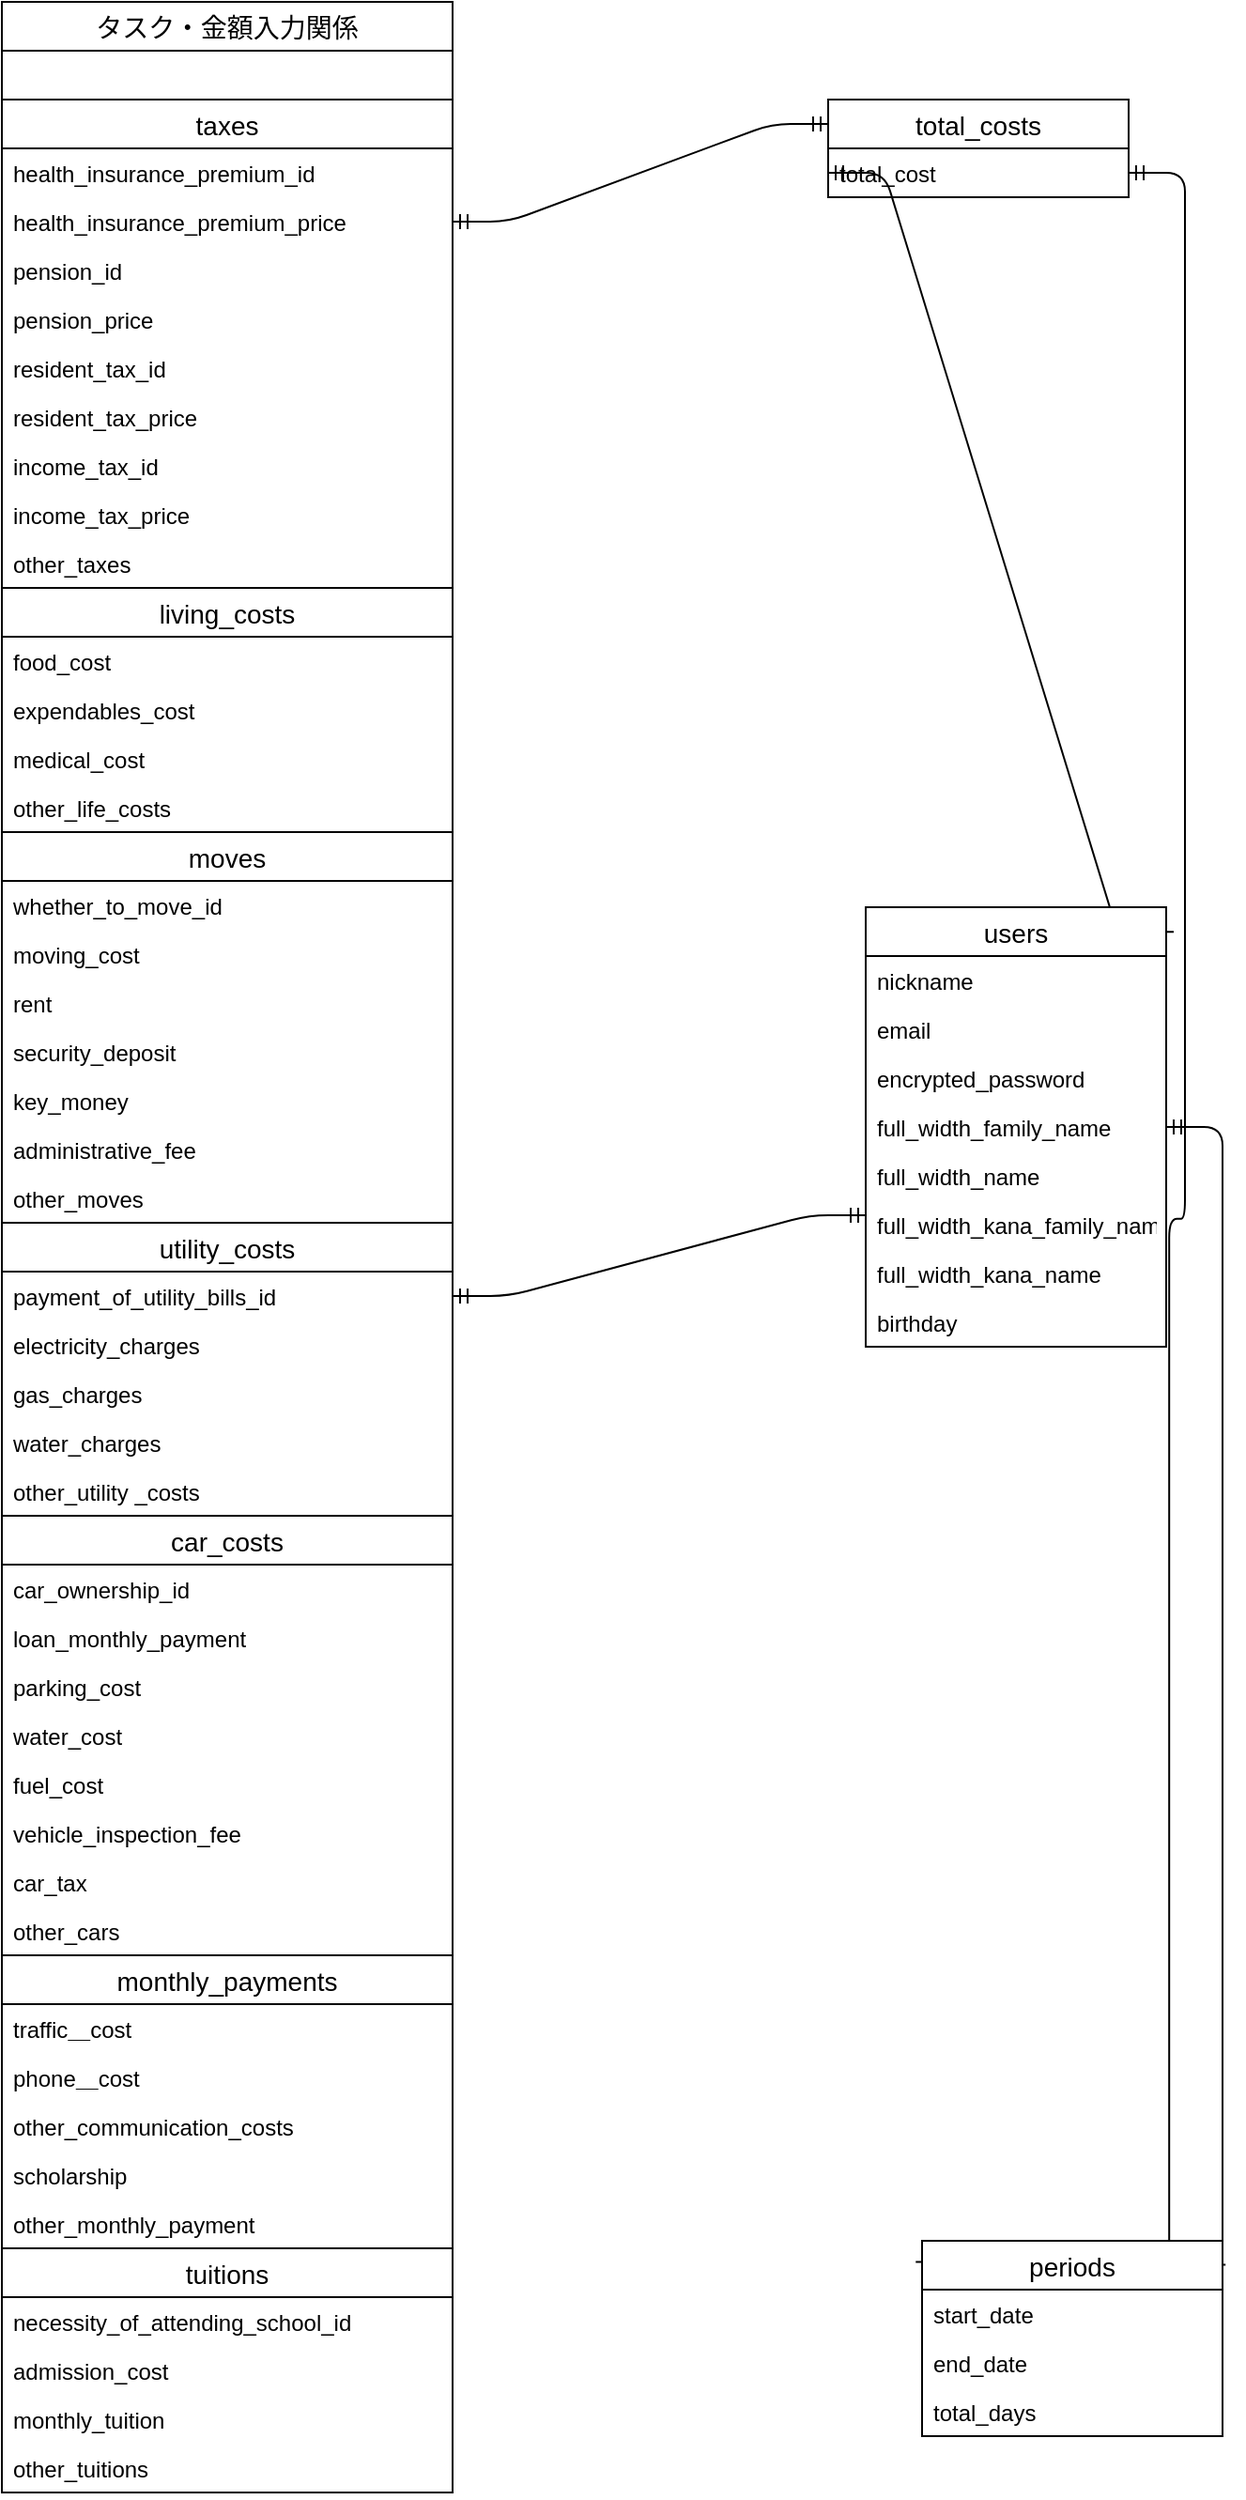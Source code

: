 <mxfile version="13.6.5">
    <diagram id="aBlQ13l_3Pw8ScNVGaJv" name="ページ1">
        <mxGraphModel dx="1186" dy="859" grid="1" gridSize="10" guides="1" tooltips="1" connect="1" arrows="1" fold="1" page="1" pageScale="1" pageWidth="827" pageHeight="1169" math="0" shadow="0">
            <root>
                <mxCell id="0"/>
                <mxCell id="1" parent="0"/>
                <mxCell id="2" value="" style="edgeStyle=entityRelationEdgeStyle;fontSize=12;html=1;endArrow=ERmandOne;startArrow=ERmandOne;entryX=0;entryY=0.308;entryDx=0;entryDy=0;entryPerimeter=0;" parent="1" source="6" target="59" edge="1">
                    <mxGeometry width="100" height="100" relative="1" as="geometry">
                        <mxPoint x="280" y="150" as="sourcePoint"/>
                        <mxPoint x="550" y="604" as="targetPoint"/>
                    </mxGeometry>
                </mxCell>
                <mxCell id="3" value="" style="edgeStyle=entityRelationEdgeStyle;fontSize=12;html=1;endArrow=ERmandOne;startArrow=ERmandOne;entryX=0;entryY=0.25;entryDx=0;entryDy=0;exitX=1;exitY=0.5;exitDx=0;exitDy=0;" parent="1" source="102" target="4" edge="1">
                    <mxGeometry width="100" height="100" relative="1" as="geometry">
                        <mxPoint x="282" y="106" as="sourcePoint"/>
                        <mxPoint x="554" y="100.008" as="targetPoint"/>
                    </mxGeometry>
                </mxCell>
                <mxCell id="6" value="taxes" style="swimlane;fontStyle=0;childLayout=stackLayout;horizontal=1;startSize=26;horizontalStack=0;resizeParent=1;resizeParentMax=0;resizeLast=0;collapsible=1;marginBottom=0;align=center;fontSize=14;" parent="1" vertex="1">
                    <mxGeometry x="40" y="80" width="240" height="1274" as="geometry">
                        <mxRectangle x="50" y="90" width="60" height="26" as="alternateBounds"/>
                    </mxGeometry>
                </mxCell>
                <mxCell id="7" value="health_insurance_premium_id" style="text;strokeColor=none;fillColor=none;spacingLeft=4;spacingRight=4;overflow=hidden;rotatable=0;points=[[0,0.5],[1,0.5]];portConstraint=eastwest;fontSize=12;" parent="6" vertex="1">
                    <mxGeometry y="26" width="240" height="26" as="geometry"/>
                </mxCell>
                <mxCell id="102" value="health_insurance_premium_price" style="text;strokeColor=none;fillColor=none;spacingLeft=4;spacingRight=4;overflow=hidden;rotatable=0;points=[[0,0.5],[1,0.5]];portConstraint=eastwest;fontSize=12;" parent="6" vertex="1">
                    <mxGeometry y="52" width="240" height="26" as="geometry"/>
                </mxCell>
                <mxCell id="8" value="pension_id" style="text;strokeColor=none;fillColor=none;spacingLeft=4;spacingRight=4;overflow=hidden;rotatable=0;points=[[0,0.5],[1,0.5]];portConstraint=eastwest;fontSize=12;" parent="6" vertex="1">
                    <mxGeometry y="78" width="240" height="26" as="geometry"/>
                </mxCell>
                <mxCell id="103" value="pension_price" style="text;strokeColor=none;fillColor=none;spacingLeft=4;spacingRight=4;overflow=hidden;rotatable=0;points=[[0,0.5],[1,0.5]];portConstraint=eastwest;fontSize=12;" parent="6" vertex="1">
                    <mxGeometry y="104" width="240" height="26" as="geometry"/>
                </mxCell>
                <mxCell id="9" value="resident_tax_id" style="text;strokeColor=none;fillColor=none;spacingLeft=4;spacingRight=4;overflow=hidden;rotatable=0;points=[[0,0.5],[1,0.5]];portConstraint=eastwest;fontSize=12;" parent="6" vertex="1">
                    <mxGeometry y="130" width="240" height="26" as="geometry"/>
                </mxCell>
                <mxCell id="104" value="resident_tax_price" style="text;strokeColor=none;fillColor=none;spacingLeft=4;spacingRight=4;overflow=hidden;rotatable=0;points=[[0,0.5],[1,0.5]];portConstraint=eastwest;fontSize=12;" parent="6" vertex="1">
                    <mxGeometry y="156" width="240" height="26" as="geometry"/>
                </mxCell>
                <mxCell id="10" value="income_tax_id " style="text;strokeColor=none;fillColor=none;spacingLeft=4;spacingRight=4;overflow=hidden;rotatable=0;points=[[0,0.5],[1,0.5]];portConstraint=eastwest;fontSize=12;" parent="6" vertex="1">
                    <mxGeometry y="182" width="240" height="26" as="geometry"/>
                </mxCell>
                <mxCell id="105" value="income_tax_price" style="text;strokeColor=none;fillColor=none;spacingLeft=4;spacingRight=4;overflow=hidden;rotatable=0;points=[[0,0.5],[1,0.5]];portConstraint=eastwest;fontSize=12;" parent="6" vertex="1">
                    <mxGeometry y="208" width="240" height="26" as="geometry"/>
                </mxCell>
                <mxCell id="11" value="other_taxes" style="text;strokeColor=none;fillColor=none;spacingLeft=4;spacingRight=4;overflow=hidden;rotatable=0;points=[[0,0.5],[1,0.5]];portConstraint=eastwest;fontSize=12;" parent="6" vertex="1">
                    <mxGeometry y="234" width="240" height="26" as="geometry"/>
                </mxCell>
                <mxCell id="106" value="living_costs" style="swimlane;fontStyle=0;childLayout=stackLayout;horizontal=1;startSize=26;horizontalStack=0;resizeParent=1;resizeParentMax=0;resizeLast=0;collapsible=1;marginBottom=0;align=center;fontSize=14;" parent="6" vertex="1">
                    <mxGeometry y="260" width="240" height="1014" as="geometry"/>
                </mxCell>
                <mxCell id="68" value="food_cost" style="text;strokeColor=none;fillColor=none;spacingLeft=4;spacingRight=4;overflow=hidden;rotatable=0;points=[[0,0.5],[1,0.5]];portConstraint=eastwest;fontSize=12;" parent="106" vertex="1">
                    <mxGeometry y="26" width="240" height="26" as="geometry"/>
                </mxCell>
                <mxCell id="69" value="expendables_cost" style="text;strokeColor=none;fillColor=none;spacingLeft=4;spacingRight=4;overflow=hidden;rotatable=0;points=[[0,0.5],[1,0.5]];portConstraint=eastwest;fontSize=12;" parent="106" vertex="1">
                    <mxGeometry y="52" width="240" height="26" as="geometry"/>
                </mxCell>
                <mxCell id="70" value="medical_cost" style="text;strokeColor=none;fillColor=none;spacingLeft=4;spacingRight=4;overflow=hidden;rotatable=0;points=[[0,0.5],[1,0.5]];portConstraint=eastwest;fontSize=12;" parent="106" vertex="1">
                    <mxGeometry y="78" width="240" height="26" as="geometry"/>
                </mxCell>
                <mxCell id="71" value="other_life_costs" style="text;strokeColor=none;fillColor=none;spacingLeft=4;spacingRight=4;overflow=hidden;rotatable=0;points=[[0,0.5],[1,0.5]];portConstraint=eastwest;fontSize=12;" parent="106" vertex="1">
                    <mxGeometry y="104" width="240" height="26" as="geometry"/>
                </mxCell>
                <mxCell id="116" value="moves" style="swimlane;fontStyle=0;childLayout=stackLayout;horizontal=1;startSize=26;horizontalStack=0;resizeParent=1;resizeParentMax=0;resizeLast=0;collapsible=1;marginBottom=0;align=center;fontSize=14;" parent="106" vertex="1">
                    <mxGeometry y="130" width="240" height="884" as="geometry"/>
                </mxCell>
                <mxCell id="72" value="whether_to_move_id" style="text;strokeColor=none;fillColor=none;spacingLeft=4;spacingRight=4;overflow=hidden;rotatable=0;points=[[0,0.5],[1,0.5]];portConstraint=eastwest;fontSize=12;" parent="116" vertex="1">
                    <mxGeometry y="26" width="240" height="26" as="geometry"/>
                </mxCell>
                <mxCell id="73" value="moving_cost " style="text;strokeColor=none;fillColor=none;spacingLeft=4;spacingRight=4;overflow=hidden;rotatable=0;points=[[0,0.5],[1,0.5]];portConstraint=eastwest;fontSize=12;" parent="116" vertex="1">
                    <mxGeometry y="52" width="240" height="26" as="geometry"/>
                </mxCell>
                <mxCell id="74" value="rent" style="text;strokeColor=none;fillColor=none;spacingLeft=4;spacingRight=4;overflow=hidden;rotatable=0;points=[[0,0.5],[1,0.5]];portConstraint=eastwest;fontSize=12;" parent="116" vertex="1">
                    <mxGeometry y="78" width="240" height="26" as="geometry"/>
                </mxCell>
                <mxCell id="75" value="security_deposit" style="text;strokeColor=none;fillColor=none;spacingLeft=4;spacingRight=4;overflow=hidden;rotatable=0;points=[[0,0.5],[1,0.5]];portConstraint=eastwest;fontSize=12;" parent="116" vertex="1">
                    <mxGeometry y="104" width="240" height="26" as="geometry"/>
                </mxCell>
                <mxCell id="76" value="key_money" style="text;strokeColor=none;fillColor=none;spacingLeft=4;spacingRight=4;overflow=hidden;rotatable=0;points=[[0,0.5],[1,0.5]];portConstraint=eastwest;fontSize=12;" parent="116" vertex="1">
                    <mxGeometry y="130" width="240" height="26" as="geometry"/>
                </mxCell>
                <mxCell id="77" value="administrative_fee" style="text;strokeColor=none;fillColor=none;spacingLeft=4;spacingRight=4;overflow=hidden;rotatable=0;points=[[0,0.5],[1,0.5]];portConstraint=eastwest;fontSize=12;" parent="116" vertex="1">
                    <mxGeometry y="156" width="240" height="26" as="geometry"/>
                </mxCell>
                <mxCell id="78" value="other_moves" style="text;strokeColor=none;fillColor=none;spacingLeft=4;spacingRight=4;overflow=hidden;rotatable=0;points=[[0,0.5],[1,0.5]];portConstraint=eastwest;fontSize=12;" parent="116" vertex="1">
                    <mxGeometry y="182" width="240" height="26" as="geometry"/>
                </mxCell>
                <mxCell id="114" value="utility_costs" style="swimlane;fontStyle=0;childLayout=stackLayout;horizontal=1;startSize=26;horizontalStack=0;resizeParent=1;resizeParentMax=0;resizeLast=0;collapsible=1;marginBottom=0;align=center;fontSize=14;" parent="116" vertex="1">
                    <mxGeometry y="208" width="240" height="676" as="geometry"/>
                </mxCell>
                <mxCell id="79" value="payment_of_utility_bills_id" style="text;strokeColor=none;fillColor=none;spacingLeft=4;spacingRight=4;overflow=hidden;rotatable=0;points=[[0,0.5],[1,0.5]];portConstraint=eastwest;fontSize=12;" parent="114" vertex="1">
                    <mxGeometry y="26" width="240" height="26" as="geometry"/>
                </mxCell>
                <mxCell id="80" value="electricity_charges " style="text;strokeColor=none;fillColor=none;spacingLeft=4;spacingRight=4;overflow=hidden;rotatable=0;points=[[0,0.5],[1,0.5]];portConstraint=eastwest;fontSize=12;" parent="114" vertex="1">
                    <mxGeometry y="52" width="240" height="26" as="geometry"/>
                </mxCell>
                <mxCell id="81" value="gas_charges" style="text;strokeColor=none;fillColor=none;spacingLeft=4;spacingRight=4;overflow=hidden;rotatable=0;points=[[0,0.5],[1,0.5]];portConstraint=eastwest;fontSize=12;" parent="114" vertex="1">
                    <mxGeometry y="78" width="240" height="26" as="geometry"/>
                </mxCell>
                <mxCell id="82" value="water_charges" style="text;strokeColor=none;fillColor=none;spacingLeft=4;spacingRight=4;overflow=hidden;rotatable=0;points=[[0,0.5],[1,0.5]];portConstraint=eastwest;fontSize=12;" parent="114" vertex="1">
                    <mxGeometry y="104" width="240" height="26" as="geometry"/>
                </mxCell>
                <mxCell id="83" value="other_utility _costs" style="text;strokeColor=none;fillColor=none;spacingLeft=4;spacingRight=4;overflow=hidden;rotatable=0;points=[[0,0.5],[1,0.5]];portConstraint=eastwest;fontSize=12;" parent="114" vertex="1">
                    <mxGeometry y="130" width="240" height="26" as="geometry"/>
                </mxCell>
                <mxCell id="110" value="car_costs" style="swimlane;fontStyle=0;childLayout=stackLayout;horizontal=1;startSize=26;horizontalStack=0;resizeParent=1;resizeParentMax=0;resizeLast=0;collapsible=1;marginBottom=0;align=center;fontSize=14;" parent="114" vertex="1">
                    <mxGeometry y="156" width="240" height="520" as="geometry"/>
                </mxCell>
                <mxCell id="84" value="car_ownership_id" style="text;strokeColor=none;fillColor=none;spacingLeft=4;spacingRight=4;overflow=hidden;rotatable=0;points=[[0,0.5],[1,0.5]];portConstraint=eastwest;fontSize=12;" parent="110" vertex="1">
                    <mxGeometry y="26" width="240" height="26" as="geometry"/>
                </mxCell>
                <mxCell id="85" value="loan_monthly_payment" style="text;strokeColor=none;fillColor=none;spacingLeft=4;spacingRight=4;overflow=hidden;rotatable=0;points=[[0,0.5],[1,0.5]];portConstraint=eastwest;fontSize=12;" parent="110" vertex="1">
                    <mxGeometry y="52" width="240" height="26" as="geometry"/>
                </mxCell>
                <mxCell id="86" value="parking_cost" style="text;strokeColor=none;fillColor=none;spacingLeft=4;spacingRight=4;overflow=hidden;rotatable=0;points=[[0,0.5],[1,0.5]];portConstraint=eastwest;fontSize=12;" parent="110" vertex="1">
                    <mxGeometry y="78" width="240" height="26" as="geometry"/>
                </mxCell>
                <mxCell id="87" value="water_cost  " style="text;strokeColor=none;fillColor=none;spacingLeft=4;spacingRight=4;overflow=hidden;rotatable=0;points=[[0,0.5],[1,0.5]];portConstraint=eastwest;fontSize=12;" parent="110" vertex="1">
                    <mxGeometry y="104" width="240" height="26" as="geometry"/>
                </mxCell>
                <mxCell id="88" value="fuel_cost" style="text;strokeColor=none;fillColor=none;spacingLeft=4;spacingRight=4;overflow=hidden;rotatable=0;points=[[0,0.5],[1,0.5]];portConstraint=eastwest;fontSize=12;" parent="110" vertex="1">
                    <mxGeometry y="130" width="240" height="26" as="geometry"/>
                </mxCell>
                <mxCell id="89" value="vehicle_inspection_fee" style="text;strokeColor=none;fillColor=none;spacingLeft=4;spacingRight=4;overflow=hidden;rotatable=0;points=[[0,0.5],[1,0.5]];portConstraint=eastwest;fontSize=12;" parent="110" vertex="1">
                    <mxGeometry y="156" width="240" height="26" as="geometry"/>
                </mxCell>
                <mxCell id="90" value="car_tax" style="text;strokeColor=none;fillColor=none;spacingLeft=4;spacingRight=4;overflow=hidden;rotatable=0;points=[[0,0.5],[1,0.5]];portConstraint=eastwest;fontSize=12;" parent="110" vertex="1">
                    <mxGeometry y="182" width="240" height="26" as="geometry"/>
                </mxCell>
                <mxCell id="91" value="other_cars" style="text;strokeColor=none;fillColor=none;spacingLeft=4;spacingRight=4;overflow=hidden;rotatable=0;points=[[0,0.5],[1,0.5]];portConstraint=eastwest;fontSize=12;" parent="110" vertex="1">
                    <mxGeometry y="208" width="240" height="26" as="geometry"/>
                </mxCell>
                <mxCell id="112" value="monthly_payments" style="swimlane;fontStyle=0;childLayout=stackLayout;horizontal=1;startSize=26;horizontalStack=0;resizeParent=1;resizeParentMax=0;resizeLast=0;collapsible=1;marginBottom=0;align=center;fontSize=14;" parent="110" vertex="1">
                    <mxGeometry y="234" width="240" height="286" as="geometry"/>
                </mxCell>
                <mxCell id="92" value="traffic＿cost" style="text;strokeColor=none;fillColor=none;spacingLeft=4;spacingRight=4;overflow=hidden;rotatable=0;points=[[0,0.5],[1,0.5]];portConstraint=eastwest;fontSize=12;" parent="112" vertex="1">
                    <mxGeometry y="26" width="240" height="26" as="geometry"/>
                </mxCell>
                <mxCell id="93" value="phone＿cost" style="text;strokeColor=none;fillColor=none;spacingLeft=4;spacingRight=4;overflow=hidden;rotatable=0;points=[[0,0.5],[1,0.5]];portConstraint=eastwest;fontSize=12;" parent="112" vertex="1">
                    <mxGeometry y="52" width="240" height="26" as="geometry"/>
                </mxCell>
                <mxCell id="94" value="other_communication_costs" style="text;strokeColor=none;fillColor=none;spacingLeft=4;spacingRight=4;overflow=hidden;rotatable=0;points=[[0,0.5],[1,0.5]];portConstraint=eastwest;fontSize=12;" parent="112" vertex="1">
                    <mxGeometry y="78" width="240" height="26" as="geometry"/>
                </mxCell>
                <mxCell id="95" value="scholarship" style="text;strokeColor=none;fillColor=none;spacingLeft=4;spacingRight=4;overflow=hidden;rotatable=0;points=[[0,0.5],[1,0.5]];portConstraint=eastwest;fontSize=12;" parent="112" vertex="1">
                    <mxGeometry y="104" width="240" height="26" as="geometry"/>
                </mxCell>
                <mxCell id="97" value="other_monthly_payment" style="text;strokeColor=none;fillColor=none;spacingLeft=4;spacingRight=4;overflow=hidden;rotatable=0;points=[[0,0.5],[1,0.5]];portConstraint=eastwest;fontSize=12;" parent="112" vertex="1">
                    <mxGeometry y="130" width="240" height="26" as="geometry"/>
                </mxCell>
                <mxCell id="62" value="tuitions" style="swimlane;fontStyle=0;childLayout=stackLayout;horizontal=1;startSize=26;horizontalStack=0;resizeParent=1;resizeParentMax=0;resizeLast=0;collapsible=1;marginBottom=0;align=center;fontSize=14;" parent="112" vertex="1">
                    <mxGeometry y="156" width="240" height="130" as="geometry">
                        <mxRectangle x="50" y="90" width="60" height="26" as="alternateBounds"/>
                    </mxGeometry>
                </mxCell>
                <mxCell id="98" value="necessity_of_attending_school_id" style="text;strokeColor=none;fillColor=none;spacingLeft=4;spacingRight=4;overflow=hidden;rotatable=0;points=[[0,0.5],[1,0.5]];portConstraint=eastwest;fontSize=12;" parent="62" vertex="1">
                    <mxGeometry y="26" width="240" height="26" as="geometry"/>
                </mxCell>
                <mxCell id="99" value="admission_cost" style="text;strokeColor=none;fillColor=none;spacingLeft=4;spacingRight=4;overflow=hidden;rotatable=0;points=[[0,0.5],[1,0.5]];portConstraint=eastwest;fontSize=12;" parent="62" vertex="1">
                    <mxGeometry y="52" width="240" height="26" as="geometry"/>
                </mxCell>
                <mxCell id="100" value="monthly_tuition" style="text;strokeColor=none;fillColor=none;spacingLeft=4;spacingRight=4;overflow=hidden;rotatable=0;points=[[0,0.5],[1,0.5]];portConstraint=eastwest;fontSize=12;" parent="62" vertex="1">
                    <mxGeometry y="78" width="240" height="26" as="geometry"/>
                </mxCell>
                <mxCell id="101" value="other_tuitions" style="text;strokeColor=none;fillColor=none;spacingLeft=4;spacingRight=4;overflow=hidden;rotatable=0;points=[[0,0.5],[1,0.5]];portConstraint=eastwest;fontSize=12;" parent="62" vertex="1">
                    <mxGeometry y="104" width="240" height="26" as="geometry"/>
                </mxCell>
                <mxCell id="46" value="" style="edgeStyle=entityRelationEdgeStyle;fontSize=12;html=1;endArrow=ERmandOne;startArrow=ERmandOne;exitX=1.01;exitY=0.123;exitDx=0;exitDy=0;exitPerimeter=0;" parent="1" source="49" target="5" edge="1">
                    <mxGeometry width="100" height="100" relative="1" as="geometry">
                        <mxPoint x="640" y="230" as="sourcePoint"/>
                        <mxPoint x="648" y="132" as="targetPoint"/>
                    </mxGeometry>
                </mxCell>
                <mxCell id="47" value="" style="edgeStyle=entityRelationEdgeStyle;fontSize=12;html=1;endArrow=ERmandOne;startArrow=ERmandOne;entryX=-0.021;entryY=0.108;entryDx=0;entryDy=0;entryPerimeter=0;" parent="1" source="53" target="49" edge="1">
                    <mxGeometry width="100" height="100" relative="1" as="geometry">
                        <mxPoint x="722.48" y="455.992" as="sourcePoint"/>
                        <mxPoint x="560" y="330" as="targetPoint"/>
                    </mxGeometry>
                </mxCell>
                <mxCell id="48" value="" style="edgeStyle=entityRelationEdgeStyle;fontSize=12;html=1;endArrow=ERmandOne;startArrow=ERmandOne;entryX=0;entryY=0.5;entryDx=0;entryDy=0;exitX=1.025;exitY=0.056;exitDx=0;exitDy=0;exitPerimeter=0;" parent="1" source="53" target="5" edge="1">
                    <mxGeometry width="100" height="100" relative="1" as="geometry">
                        <mxPoint x="400" y="528" as="sourcePoint"/>
                        <mxPoint x="751.2" y="600" as="targetPoint"/>
                    </mxGeometry>
                </mxCell>
                <mxCell id="119" value="タスク・金額入力関係" style="swimlane;fontStyle=0;childLayout=stackLayout;horizontal=1;startSize=26;horizontalStack=0;resizeParent=1;resizeParentMax=0;resizeLast=0;collapsible=1;marginBottom=0;align=center;fontSize=14;" vertex="1" parent="1">
                    <mxGeometry x="40" y="28" width="240" height="52" as="geometry"/>
                </mxCell>
                <mxCell id="53" value="users" style="swimlane;fontStyle=0;childLayout=stackLayout;horizontal=1;startSize=26;horizontalStack=0;resizeParent=1;resizeParentMax=0;resizeLast=0;collapsible=1;marginBottom=0;align=center;fontSize=14;" parent="1" vertex="1">
                    <mxGeometry x="500" y="510" width="160" height="234" as="geometry"/>
                </mxCell>
                <mxCell id="54" value="nickname  " style="text;strokeColor=none;fillColor=none;spacingLeft=4;spacingRight=4;overflow=hidden;rotatable=0;points=[[0,0.5],[1,0.5]];portConstraint=eastwest;fontSize=12;" parent="53" vertex="1">
                    <mxGeometry y="26" width="160" height="26" as="geometry"/>
                </mxCell>
                <mxCell id="55" value="email" style="text;strokeColor=none;fillColor=none;spacingLeft=4;spacingRight=4;overflow=hidden;rotatable=0;points=[[0,0.5],[1,0.5]];portConstraint=eastwest;fontSize=12;" parent="53" vertex="1">
                    <mxGeometry y="52" width="160" height="26" as="geometry"/>
                </mxCell>
                <mxCell id="56" value="encrypted_password" style="text;strokeColor=none;fillColor=none;spacingLeft=4;spacingRight=4;overflow=hidden;rotatable=0;points=[[0,0.5],[1,0.5]];portConstraint=eastwest;fontSize=12;" parent="53" vertex="1">
                    <mxGeometry y="78" width="160" height="26" as="geometry"/>
                </mxCell>
                <mxCell id="57" value="full_width_family_name" style="text;strokeColor=none;fillColor=none;spacingLeft=4;spacingRight=4;overflow=hidden;rotatable=0;points=[[0,0.5],[1,0.5]];portConstraint=eastwest;fontSize=12;" parent="53" vertex="1">
                    <mxGeometry y="104" width="160" height="26" as="geometry"/>
                </mxCell>
                <mxCell id="58" value="full_width_name" style="text;strokeColor=none;fillColor=none;spacingLeft=4;spacingRight=4;overflow=hidden;rotatable=0;points=[[0,0.5],[1,0.5]];portConstraint=eastwest;fontSize=12;" parent="53" vertex="1">
                    <mxGeometry y="130" width="160" height="26" as="geometry"/>
                </mxCell>
                <mxCell id="59" value="full_width_kana_family_name" style="text;strokeColor=none;fillColor=none;spacingLeft=4;spacingRight=4;overflow=hidden;rotatable=0;points=[[0,0.5],[1,0.5]];portConstraint=eastwest;fontSize=12;" parent="53" vertex="1">
                    <mxGeometry y="156" width="160" height="26" as="geometry"/>
                </mxCell>
                <mxCell id="60" value="full_width_kana_name" style="text;strokeColor=none;fillColor=none;spacingLeft=4;spacingRight=4;overflow=hidden;rotatable=0;points=[[0,0.5],[1,0.5]];portConstraint=eastwest;fontSize=12;" parent="53" vertex="1">
                    <mxGeometry y="182" width="160" height="26" as="geometry"/>
                </mxCell>
                <mxCell id="61" value="birthday" style="text;strokeColor=none;fillColor=none;spacingLeft=4;spacingRight=4;overflow=hidden;rotatable=0;points=[[0,0.5],[1,0.5]];portConstraint=eastwest;fontSize=12;" parent="53" vertex="1">
                    <mxGeometry y="208" width="160" height="26" as="geometry"/>
                </mxCell>
                <mxCell id="4" value="total_costs" style="swimlane;fontStyle=0;childLayout=stackLayout;horizontal=1;startSize=26;horizontalStack=0;resizeParent=1;resizeParentMax=0;resizeLast=0;collapsible=1;marginBottom=0;align=center;fontSize=14;" parent="1" vertex="1">
                    <mxGeometry x="480" y="80" width="160" height="52" as="geometry"/>
                </mxCell>
                <mxCell id="5" value="total_cost" style="text;strokeColor=none;fillColor=none;spacingLeft=4;spacingRight=4;overflow=hidden;rotatable=0;points=[[0,0.5],[1,0.5]];portConstraint=eastwest;fontSize=12;" parent="4" vertex="1">
                    <mxGeometry y="26" width="160" height="26" as="geometry"/>
                </mxCell>
                <mxCell id="49" value="periods" style="swimlane;fontStyle=0;childLayout=stackLayout;horizontal=1;startSize=26;horizontalStack=0;resizeParent=1;resizeParentMax=0;resizeLast=0;collapsible=1;marginBottom=0;align=center;fontSize=14;" parent="1" vertex="1">
                    <mxGeometry x="530" y="1220" width="160" height="104" as="geometry"/>
                </mxCell>
                <mxCell id="50" value="start_date" style="text;strokeColor=none;fillColor=none;spacingLeft=4;spacingRight=4;overflow=hidden;rotatable=0;points=[[0,0.5],[1,0.5]];portConstraint=eastwest;fontSize=12;" parent="49" vertex="1">
                    <mxGeometry y="26" width="160" height="26" as="geometry"/>
                </mxCell>
                <mxCell id="51" value="end_date" style="text;strokeColor=none;fillColor=none;spacingLeft=4;spacingRight=4;overflow=hidden;rotatable=0;points=[[0,0.5],[1,0.5]];portConstraint=eastwest;fontSize=12;" parent="49" vertex="1">
                    <mxGeometry y="52" width="160" height="26" as="geometry"/>
                </mxCell>
                <mxCell id="52" value="total_days" style="text;strokeColor=none;fillColor=none;spacingLeft=4;spacingRight=4;overflow=hidden;rotatable=0;points=[[0,0.5],[1,0.5]];portConstraint=eastwest;fontSize=12;" parent="49" vertex="1">
                    <mxGeometry y="78" width="160" height="26" as="geometry"/>
                </mxCell>
            </root>
        </mxGraphModel>
    </diagram>
</mxfile>
